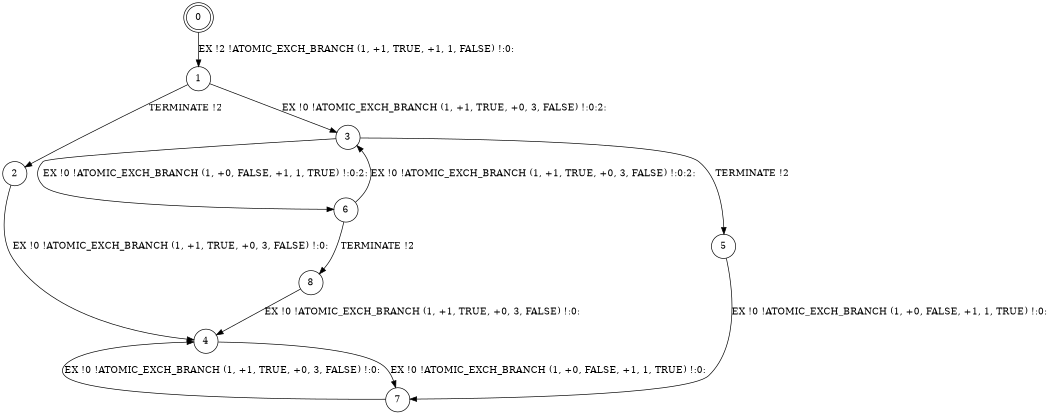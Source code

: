 digraph BCG {
size = "7, 10.5";
center = TRUE;
node [shape = circle];
0 [peripheries = 2];
0 -> 1 [label = "EX !2 !ATOMIC_EXCH_BRANCH (1, +1, TRUE, +1, 1, FALSE) !:0:"];
1 -> 2 [label = "TERMINATE !2"];
1 -> 3 [label = "EX !0 !ATOMIC_EXCH_BRANCH (1, +1, TRUE, +0, 3, FALSE) !:0:2:"];
2 -> 4 [label = "EX !0 !ATOMIC_EXCH_BRANCH (1, +1, TRUE, +0, 3, FALSE) !:0:"];
3 -> 5 [label = "TERMINATE !2"];
3 -> 6 [label = "EX !0 !ATOMIC_EXCH_BRANCH (1, +0, FALSE, +1, 1, TRUE) !:0:2:"];
4 -> 7 [label = "EX !0 !ATOMIC_EXCH_BRANCH (1, +0, FALSE, +1, 1, TRUE) !:0:"];
5 -> 7 [label = "EX !0 !ATOMIC_EXCH_BRANCH (1, +0, FALSE, +1, 1, TRUE) !:0:"];
6 -> 8 [label = "TERMINATE !2"];
6 -> 3 [label = "EX !0 !ATOMIC_EXCH_BRANCH (1, +1, TRUE, +0, 3, FALSE) !:0:2:"];
7 -> 4 [label = "EX !0 !ATOMIC_EXCH_BRANCH (1, +1, TRUE, +0, 3, FALSE) !:0:"];
8 -> 4 [label = "EX !0 !ATOMIC_EXCH_BRANCH (1, +1, TRUE, +0, 3, FALSE) !:0:"];
}
